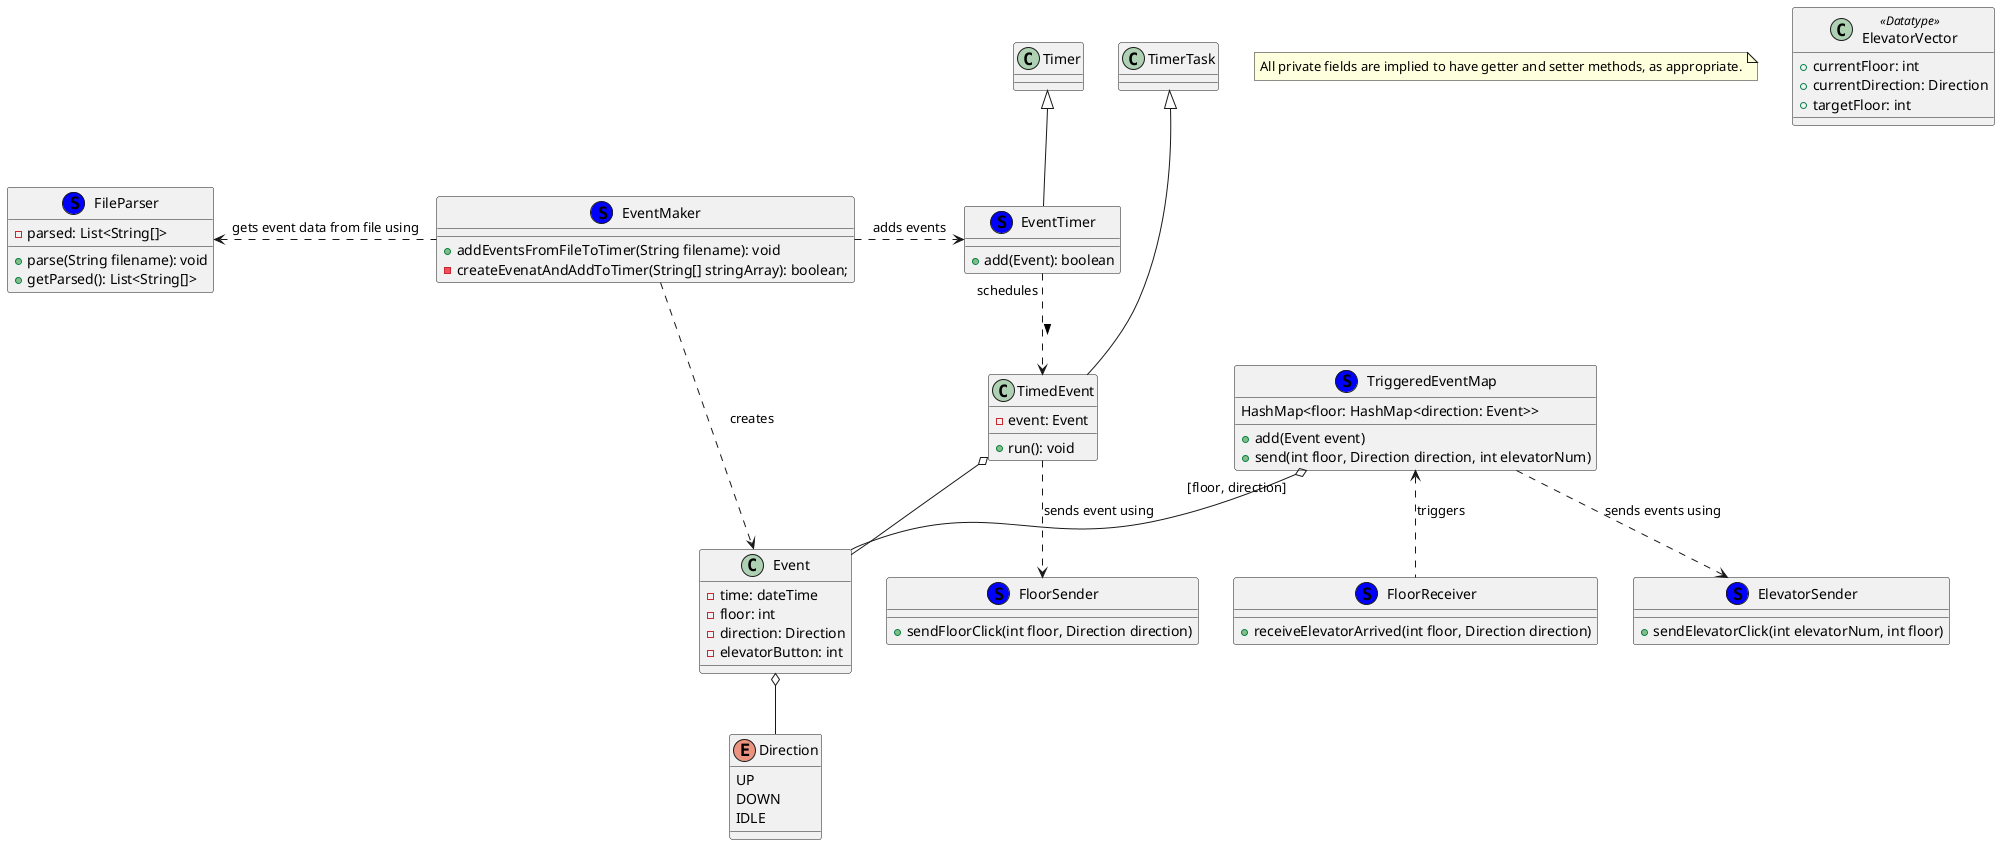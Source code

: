 @startuml

note "All private fields are implied to have getter and setter methods, as appropriate." as N1

enum Direction{
  UP
  DOWN
  IDLE
}

class ElevatorVector <<Datatype>> {
    +currentFloor: int
    +currentDirection: Direction
    +targetFloor: int
}

together {
  class Timer
  class TimerTask
}

TimerTask <|-- TimedEvent
Timer <|-- EventTimer
EventTimer ..> TimedEvent: "schedules" >

together {
  class FloorReceiver<<(S, blue)>>{
    + receiveElevatorArrived(int floor, Direction direction)
  }

  class ElevatorSender<<(S, blue)>>{
    + sendElevatorClick(int elevatorNum, int floor)
  }
  class FloorSender <<(S, blue)>>{
    + sendFloorClick(int floor, Direction direction)
  }
}

together {
  class EventTimer<<(S, blue)>>{
    + add(Event): boolean
  }

  class TriggeredEventMap<<(S, blue)>>{
    HashMap<floor: HashMap<direction: Event>>
    + add(Event event)
    + send(int floor, Direction direction, int elevatorNum)
  }

  class TimedEvent{
    - event: Event
    + run(): void
  }

}

together {
  class Event{
    - time: dateTime
    - floor: int
    - direction: Direction
    - elevatorButton: int
  }
}



together {
  class EventMaker<<(S, blue)>>{
    + addEventsFromFileToTimer(String filename): void
    - createEvenatAndAddToTimer(String[] stringArray): boolean;
  }
  class FileParser<<(S, blue)>>{
    - parsed: List<String[]>
    + parse(String filename): void
    + getParsed(): List<String[]>
  }
}

EventMaker .> Event: "creates"
EventMaker .> EventTimer: "adds events"

TriggeredEventMap "[floor, direction]" o-- Event
TimedEvent o-- Event

Event o-- Direction

TimedEvent ..> FloorSender: sends event using
TriggeredEventMap ..> ElevatorSender: sends events using
TriggeredEventMap <.. FloorReceiver: triggers

FileParser <. EventMaker : gets event data from file using


@enduml